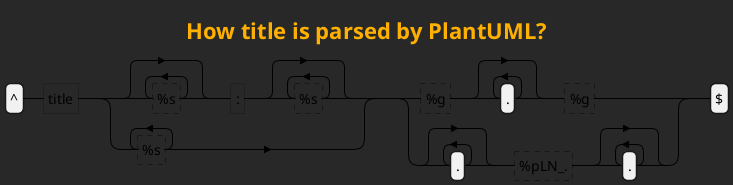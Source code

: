 ' Do not edit
' Theme Gallery
' autogenerated by script
'
@startregex
!theme crt-amber
title How title is parsed by PlantUML?
^title(?:[%s]*:[%s]*|[%s]+)(?:(?:[%g](.*)[%g])|(?:(.*[%pLN_.].*)))$
@endregex
